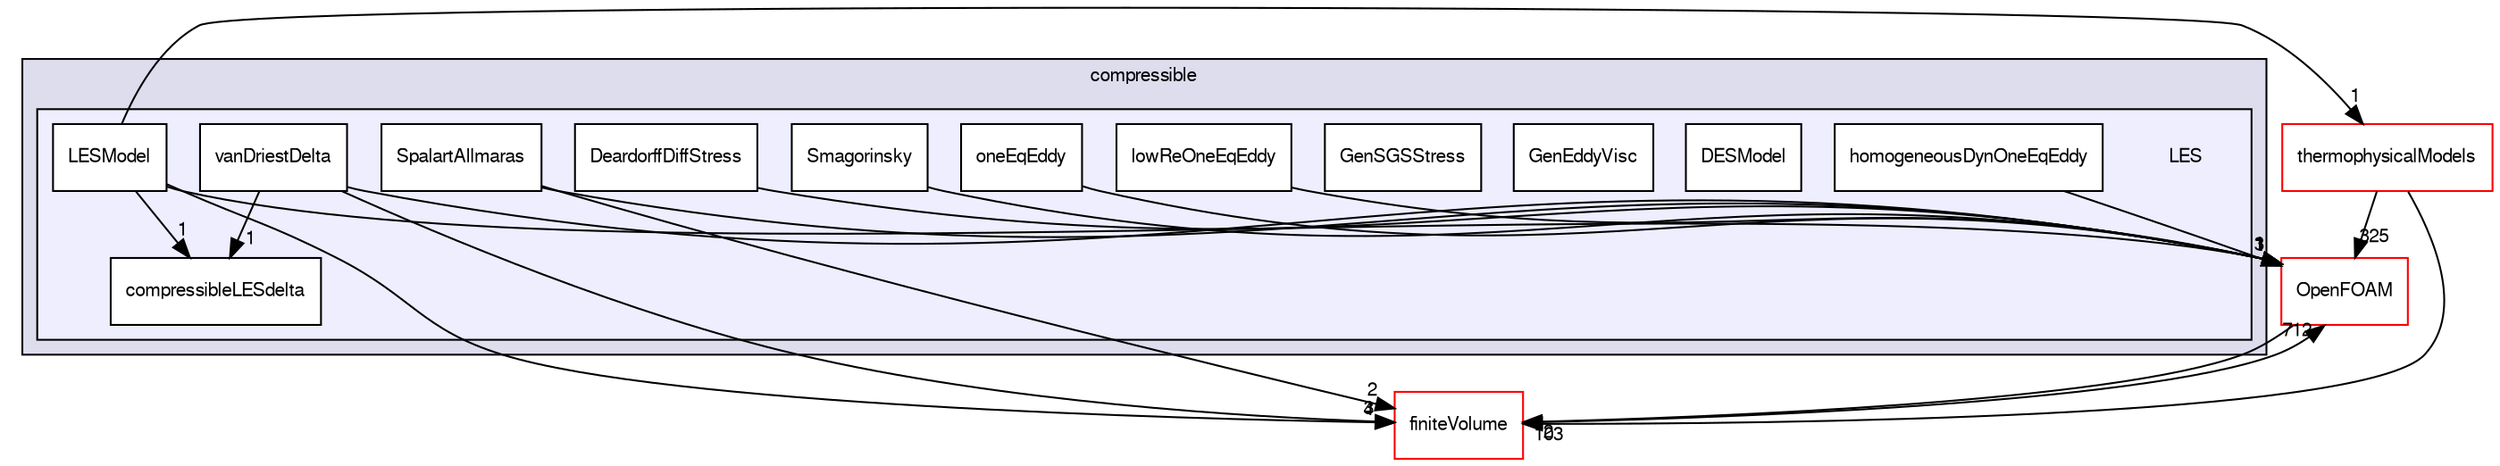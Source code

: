 digraph "src/turbulenceModels/compressible/LES" {
  bgcolor=transparent;
  compound=true
  node [ fontsize="10", fontname="FreeSans"];
  edge [ labelfontsize="10", labelfontname="FreeSans"];
  subgraph clusterdir_fe415f1a04ed06e1a720b95524c49ad2 {
    graph [ bgcolor="#ddddee", pencolor="black", label="compressible" fontname="FreeSans", fontsize="10", URL="dir_fe415f1a04ed06e1a720b95524c49ad2.html"]
  subgraph clusterdir_943ca0c0198c4ddad648a9ecd502bcf4 {
    graph [ bgcolor="#eeeeff", pencolor="black", label="" URL="dir_943ca0c0198c4ddad648a9ecd502bcf4.html"];
    dir_943ca0c0198c4ddad648a9ecd502bcf4 [shape=plaintext label="LES"];
    dir_e352465f6ee3746bc188277817ce5e15 [shape=box label="compressibleLESdelta" color="black" fillcolor="white" style="filled" URL="dir_e352465f6ee3746bc188277817ce5e15.html"];
    dir_a07d4741ef24674c9f41fc5f6b7773a7 [shape=box label="DeardorffDiffStress" color="black" fillcolor="white" style="filled" URL="dir_a07d4741ef24674c9f41fc5f6b7773a7.html"];
    dir_a15c9cf213ce524e53d92c73db3039a1 [shape=box label="DESModel" color="black" fillcolor="white" style="filled" URL="dir_a15c9cf213ce524e53d92c73db3039a1.html"];
    dir_c863bea07dd5559b4dadf0d852399358 [shape=box label="GenEddyVisc" color="black" fillcolor="white" style="filled" URL="dir_c863bea07dd5559b4dadf0d852399358.html"];
    dir_3f9ecea6a3f6f8c97e4532eeabc50d74 [shape=box label="GenSGSStress" color="black" fillcolor="white" style="filled" URL="dir_3f9ecea6a3f6f8c97e4532eeabc50d74.html"];
    dir_09656d4c4d4c8a1f6947933301a5482c [shape=box label="homogeneousDynOneEqEddy" color="black" fillcolor="white" style="filled" URL="dir_09656d4c4d4c8a1f6947933301a5482c.html"];
    dir_22676bd2a9c139b735f901cea6663526 [shape=box label="LESModel" color="black" fillcolor="white" style="filled" URL="dir_22676bd2a9c139b735f901cea6663526.html"];
    dir_ec1f3e8851c10b2351ce74b50383ef0f [shape=box label="lowReOneEqEddy" color="black" fillcolor="white" style="filled" URL="dir_ec1f3e8851c10b2351ce74b50383ef0f.html"];
    dir_9d275cecab62a32a1861cb1aa8d881ce [shape=box label="oneEqEddy" color="black" fillcolor="white" style="filled" URL="dir_9d275cecab62a32a1861cb1aa8d881ce.html"];
    dir_6766efed46318c5485fd7ad3945cd6c2 [shape=box label="Smagorinsky" color="black" fillcolor="white" style="filled" URL="dir_6766efed46318c5485fd7ad3945cd6c2.html"];
    dir_3d4bd1ba4b1117fc5572eb5febdd4896 [shape=box label="SpalartAllmaras" color="black" fillcolor="white" style="filled" URL="dir_3d4bd1ba4b1117fc5572eb5febdd4896.html"];
    dir_eaa020f6273d617d1a6b1f135bb4f76b [shape=box label="vanDriestDelta" color="black" fillcolor="white" style="filled" URL="dir_eaa020f6273d617d1a6b1f135bb4f76b.html"];
  }
  }
  dir_9bd15774b555cf7259a6fa18f99fe99b [shape=box label="finiteVolume" color="red" URL="dir_9bd15774b555cf7259a6fa18f99fe99b.html"];
  dir_2778d089ec5c4f66810b11f753867003 [shape=box label="thermophysicalModels" color="red" URL="dir_2778d089ec5c4f66810b11f753867003.html"];
  dir_c5473ff19b20e6ec4dfe5c310b3778a8 [shape=box label="OpenFOAM" color="red" URL="dir_c5473ff19b20e6ec4dfe5c310b3778a8.html"];
  dir_9bd15774b555cf7259a6fa18f99fe99b->dir_c5473ff19b20e6ec4dfe5c310b3778a8 [headlabel="712", labeldistance=1.5 headhref="dir_000749_001732.html"];
  dir_9d275cecab62a32a1861cb1aa8d881ce->dir_c5473ff19b20e6ec4dfe5c310b3778a8 [headlabel="1", labeldistance=1.5 headhref="dir_002845_001732.html"];
  dir_a07d4741ef24674c9f41fc5f6b7773a7->dir_c5473ff19b20e6ec4dfe5c310b3778a8 [headlabel="1", labeldistance=1.5 headhref="dir_002830_001732.html"];
  dir_6766efed46318c5485fd7ad3945cd6c2->dir_c5473ff19b20e6ec4dfe5c310b3778a8 [headlabel="1", labeldistance=1.5 headhref="dir_002847_001732.html"];
  dir_eaa020f6273d617d1a6b1f135bb4f76b->dir_e352465f6ee3746bc188277817ce5e15 [headlabel="1", labeldistance=1.5 headhref="dir_002854_002829.html"];
  dir_eaa020f6273d617d1a6b1f135bb4f76b->dir_9bd15774b555cf7259a6fa18f99fe99b [headlabel="3", labeldistance=1.5 headhref="dir_002854_000749.html"];
  dir_eaa020f6273d617d1a6b1f135bb4f76b->dir_c5473ff19b20e6ec4dfe5c310b3778a8 [headlabel="1", labeldistance=1.5 headhref="dir_002854_001732.html"];
  dir_2778d089ec5c4f66810b11f753867003->dir_9bd15774b555cf7259a6fa18f99fe99b [headlabel="103", labeldistance=1.5 headhref="dir_001070_000749.html"];
  dir_2778d089ec5c4f66810b11f753867003->dir_c5473ff19b20e6ec4dfe5c310b3778a8 [headlabel="325", labeldistance=1.5 headhref="dir_001070_001732.html"];
  dir_ec1f3e8851c10b2351ce74b50383ef0f->dir_c5473ff19b20e6ec4dfe5c310b3778a8 [headlabel="1", labeldistance=1.5 headhref="dir_002844_001732.html"];
  dir_22676bd2a9c139b735f901cea6663526->dir_e352465f6ee3746bc188277817ce5e15 [headlabel="1", labeldistance=1.5 headhref="dir_002840_002829.html"];
  dir_22676bd2a9c139b735f901cea6663526->dir_9bd15774b555cf7259a6fa18f99fe99b [headlabel="4", labeldistance=1.5 headhref="dir_002840_000749.html"];
  dir_22676bd2a9c139b735f901cea6663526->dir_2778d089ec5c4f66810b11f753867003 [headlabel="1", labeldistance=1.5 headhref="dir_002840_001070.html"];
  dir_22676bd2a9c139b735f901cea6663526->dir_c5473ff19b20e6ec4dfe5c310b3778a8 [headlabel="3", labeldistance=1.5 headhref="dir_002840_001732.html"];
  dir_c5473ff19b20e6ec4dfe5c310b3778a8->dir_9bd15774b555cf7259a6fa18f99fe99b [headlabel="2", labeldistance=1.5 headhref="dir_001732_000749.html"];
  dir_09656d4c4d4c8a1f6947933301a5482c->dir_c5473ff19b20e6ec4dfe5c310b3778a8 [headlabel="1", labeldistance=1.5 headhref="dir_002838_001732.html"];
  dir_3d4bd1ba4b1117fc5572eb5febdd4896->dir_9bd15774b555cf7259a6fa18f99fe99b [headlabel="2", labeldistance=1.5 headhref="dir_002850_000749.html"];
  dir_3d4bd1ba4b1117fc5572eb5febdd4896->dir_c5473ff19b20e6ec4dfe5c310b3778a8 [headlabel="1", labeldistance=1.5 headhref="dir_002850_001732.html"];
}
